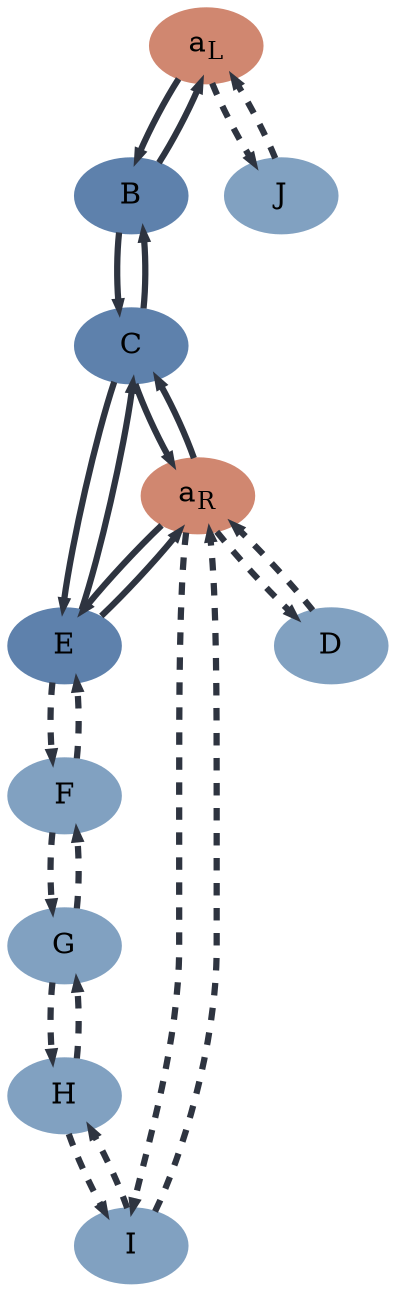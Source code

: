 digraph G {
    edge [penwidth=3.0,color="#2e3440",arrowsize=0.33];
    node [style=filled];
    aL[label=<a<SUB>L</SUB>>,style=filled,color="#d08770"];
    aR[label=<a<SUB>R</SUB>>,style=filled,color="#d08770"];
    {node [color="#5e81ac"] B C E }
    {node [color="#81a1c1"] F G H I D J}
    aL -> J [style=dashed;];
    J -> aL [style=dashed;];
    aL -> B;
    B -> aL;
    B   -> C;
    C   -> B;
    C   -> E;
    E   -> C;
    E   -> F [style=dashed];
    F   -> E [style=dashed];
    C   -> aR;
    aR   -> C;
    E   -> aR;
    aR   -> E;
    F   -> G [style=dashed];
    G   -> F [style=dashed];
    G   -> H [style=dashed];
    H   -> G [style=dashed];
    H   -> I [style=dashed];
    I   -> H [style=dashed];
    I   -> aR [style=dashed];
    aR   -> I [style=dashed];
    aR -> D [style=dashed];
    D -> aR [style=dashed];
}
